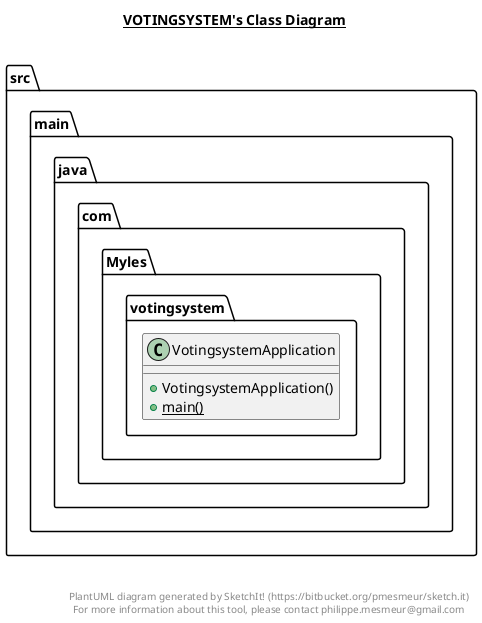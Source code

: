 @startuml

title __VOTINGSYSTEM's Class Diagram__\n

  namespace src.main.java.com.Myles.votingsystem {
    class src.main.java.com.Myles.votingsystem.VotingsystemApplication {
        + VotingsystemApplication()
        {static} + main()
    }
  }
  



right footer


PlantUML diagram generated by SketchIt! (https://bitbucket.org/pmesmeur/sketch.it)
For more information about this tool, please contact philippe.mesmeur@gmail.com
endfooter

@enduml
